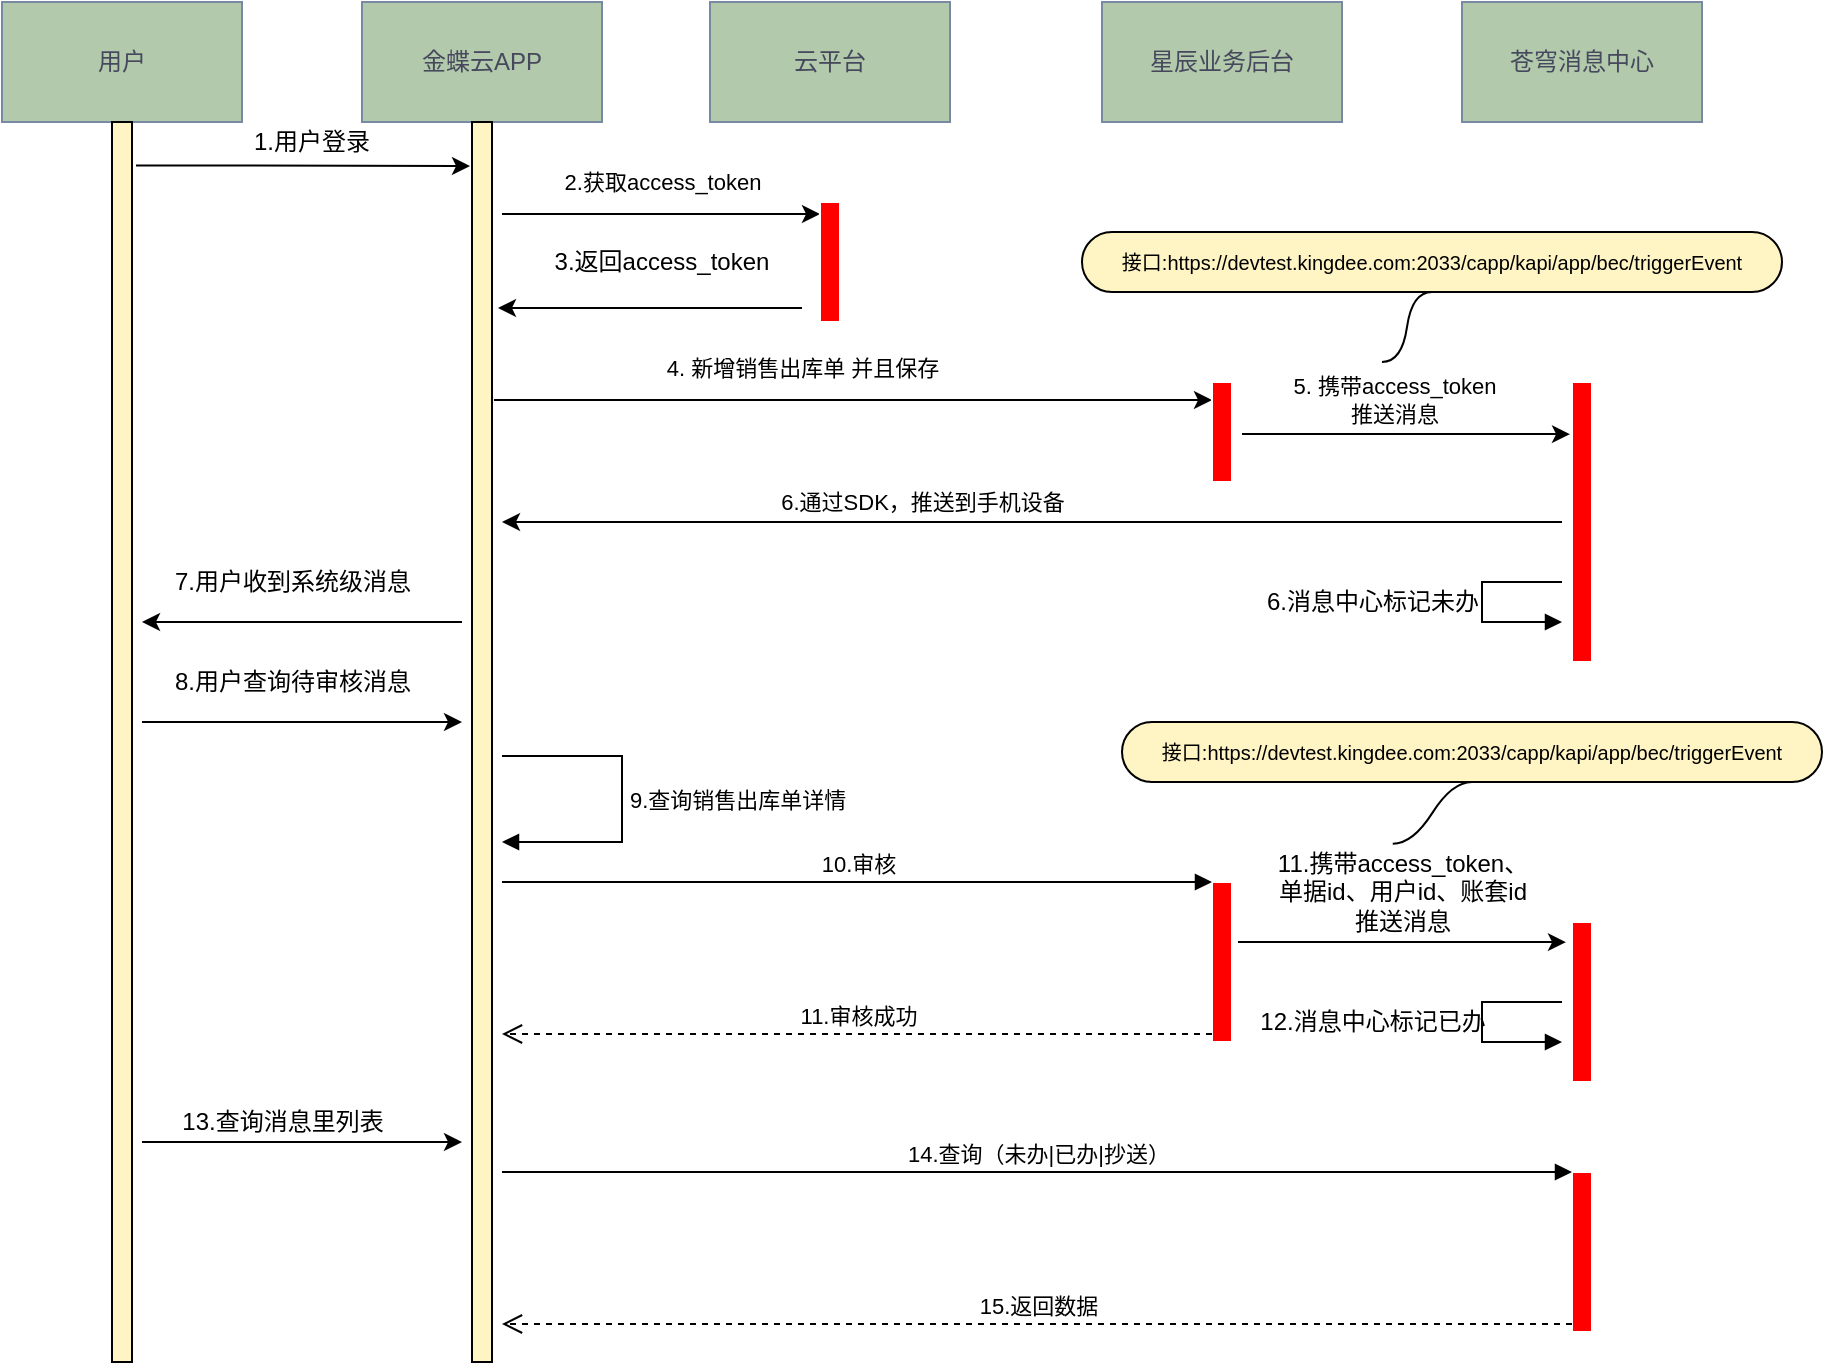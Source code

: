 <mxfile version="14.5.8" type="github">
  <diagram id="_HqFRDxbVKVlbJKqddwO" name="Page-1">
    <mxGraphModel dx="1098" dy="635" grid="1" gridSize="10" guides="1" tooltips="1" connect="1" arrows="1" fold="1" page="1" pageScale="1" pageWidth="827" pageHeight="1169" math="0" shadow="0">
      <root>
        <mxCell id="0" />
        <mxCell id="1" parent="0" />
        <mxCell id="gOMvf-8AE3hnGqFUwbad-3" value="用户" style="rounded=0;whiteSpace=wrap;html=1;fillColor=#B2C9AB;strokeColor=#788AA3;fontColor=#46495D;" vertex="1" parent="1">
          <mxGeometry width="120" height="60" as="geometry" />
        </mxCell>
        <mxCell id="gOMvf-8AE3hnGqFUwbad-4" value="金蝶云APP" style="rounded=0;whiteSpace=wrap;html=1;fillColor=#B2C9AB;strokeColor=#788AA3;fontColor=#46495D;" vertex="1" parent="1">
          <mxGeometry x="180" width="120" height="60" as="geometry" />
        </mxCell>
        <mxCell id="gOMvf-8AE3hnGqFUwbad-5" value="星辰业务后台" style="rounded=0;whiteSpace=wrap;html=1;fillColor=#B2C9AB;strokeColor=#788AA3;fontColor=#46495D;" vertex="1" parent="1">
          <mxGeometry x="550" width="120" height="60" as="geometry" />
        </mxCell>
        <mxCell id="gOMvf-8AE3hnGqFUwbad-23" value="云平台" style="rounded=0;whiteSpace=wrap;html=1;fillColor=#B2C9AB;strokeColor=#788AA3;fontColor=#46495D;" vertex="1" parent="1">
          <mxGeometry x="354" width="120" height="60" as="geometry" />
        </mxCell>
        <mxCell id="gOMvf-8AE3hnGqFUwbad-30" value="苍穹消息中心" style="rounded=0;whiteSpace=wrap;html=1;fillColor=#B2C9AB;strokeColor=#788AA3;fontColor=#46495D;" vertex="1" parent="1">
          <mxGeometry x="730" width="120" height="60" as="geometry" />
        </mxCell>
        <mxCell id="gOMvf-8AE3hnGqFUwbad-36" value="" style="rounded=0;whiteSpace=wrap;html=1;fillColor=#FFF4C3;" vertex="1" parent="1">
          <mxGeometry x="55" y="60" width="10" height="620" as="geometry" />
        </mxCell>
        <mxCell id="gOMvf-8AE3hnGqFUwbad-37" value="" style="rounded=0;whiteSpace=wrap;html=1;fillColor=#FFF4C3;" vertex="1" parent="1">
          <mxGeometry x="235" y="60" width="10" height="620" as="geometry" />
        </mxCell>
        <mxCell id="gOMvf-8AE3hnGqFUwbad-38" value="" style="endArrow=classic;html=1;exitX=1.2;exitY=0.035;exitDx=0;exitDy=0;exitPerimeter=0;" edge="1" parent="1" source="gOMvf-8AE3hnGqFUwbad-36">
          <mxGeometry width="50" height="50" relative="1" as="geometry">
            <mxPoint x="70" y="130" as="sourcePoint" />
            <mxPoint x="234" y="82" as="targetPoint" />
          </mxGeometry>
        </mxCell>
        <mxCell id="gOMvf-8AE3hnGqFUwbad-39" value="1.用户登录" style="text;html=1;strokeColor=none;fillColor=none;align=center;verticalAlign=middle;whiteSpace=wrap;rounded=0;" vertex="1" parent="1">
          <mxGeometry x="120" y="60" width="70" height="20" as="geometry" />
        </mxCell>
        <mxCell id="gOMvf-8AE3hnGqFUwbad-40" value="" style="endArrow=classic;html=1;entryX=0;entryY=0;entryDx=0;entryDy=0;" edge="1" parent="1">
          <mxGeometry width="50" height="50" relative="1" as="geometry">
            <mxPoint x="250" y="106" as="sourcePoint" />
            <mxPoint x="409" y="106" as="targetPoint" />
          </mxGeometry>
        </mxCell>
        <mxCell id="gOMvf-8AE3hnGqFUwbad-50" value="2.获取access_token" style="edgeLabel;html=1;align=center;verticalAlign=middle;resizable=0;points=[];" vertex="1" connectable="0" parent="gOMvf-8AE3hnGqFUwbad-40">
          <mxGeometry x="0.157" y="-1" relative="1" as="geometry">
            <mxPoint x="-12" y="-17" as="offset" />
          </mxGeometry>
        </mxCell>
        <mxCell id="gOMvf-8AE3hnGqFUwbad-44" value="" style="endArrow=classic;html=1;" edge="1" parent="1">
          <mxGeometry width="50" height="50" relative="1" as="geometry">
            <mxPoint x="400" y="153" as="sourcePoint" />
            <mxPoint x="248" y="153" as="targetPoint" />
          </mxGeometry>
        </mxCell>
        <mxCell id="gOMvf-8AE3hnGqFUwbad-45" value="3.返回access_token" style="text;html=1;strokeColor=none;fillColor=none;align=center;verticalAlign=middle;whiteSpace=wrap;rounded=0;" vertex="1" parent="1">
          <mxGeometry x="270" y="120" width="120" height="20" as="geometry" />
        </mxCell>
        <mxCell id="gOMvf-8AE3hnGqFUwbad-53" value="" style="endArrow=classic;html=1;entryX=0;entryY=0;entryDx=0;entryDy=0;" edge="1" parent="1">
          <mxGeometry width="50" height="50" relative="1" as="geometry">
            <mxPoint x="246" y="199" as="sourcePoint" />
            <mxPoint x="605" y="199" as="targetPoint" />
          </mxGeometry>
        </mxCell>
        <mxCell id="gOMvf-8AE3hnGqFUwbad-54" value="4. 新增销售出库单 并且保存" style="edgeLabel;html=1;align=center;verticalAlign=middle;resizable=0;points=[];" vertex="1" connectable="0" parent="gOMvf-8AE3hnGqFUwbad-53">
          <mxGeometry x="0.157" y="-1" relative="1" as="geometry">
            <mxPoint x="-54" y="-17" as="offset" />
          </mxGeometry>
        </mxCell>
        <mxCell id="gOMvf-8AE3hnGqFUwbad-63" value="" style="endArrow=classic;html=1;entryX=-0.1;entryY=0.113;entryDx=0;entryDy=0;entryPerimeter=0;" edge="1" parent="1">
          <mxGeometry width="50" height="50" relative="1" as="geometry">
            <mxPoint x="620" y="216" as="sourcePoint" />
            <mxPoint x="784" y="216.063" as="targetPoint" />
          </mxGeometry>
        </mxCell>
        <mxCell id="gOMvf-8AE3hnGqFUwbad-64" value="5. 携带access_token&lt;br&gt;推送消息" style="edgeLabel;html=1;align=center;verticalAlign=middle;resizable=0;points=[];" vertex="1" connectable="0" parent="1">
          <mxGeometry x="700" y="199" as="geometry">
            <mxPoint x="-4" as="offset" />
          </mxGeometry>
        </mxCell>
        <mxCell id="gOMvf-8AE3hnGqFUwbad-65" value="" style="endArrow=classic;html=1;" edge="1" parent="1">
          <mxGeometry width="50" height="50" relative="1" as="geometry">
            <mxPoint x="780" y="260" as="sourcePoint" />
            <mxPoint x="250" y="260" as="targetPoint" />
          </mxGeometry>
        </mxCell>
        <mxCell id="gOMvf-8AE3hnGqFUwbad-66" value="6.通过SDK，推送到手机设备" style="edgeLabel;html=1;align=center;verticalAlign=middle;resizable=0;points=[];" vertex="1" connectable="0" parent="1">
          <mxGeometry x="460" y="250" as="geometry" />
        </mxCell>
        <mxCell id="gOMvf-8AE3hnGqFUwbad-69" value="" style="endArrow=classic;html=1;" edge="1" parent="1">
          <mxGeometry width="50" height="50" relative="1" as="geometry">
            <mxPoint x="230" y="310" as="sourcePoint" />
            <mxPoint x="70" y="310" as="targetPoint" />
          </mxGeometry>
        </mxCell>
        <mxCell id="gOMvf-8AE3hnGqFUwbad-72" value="7.用户收到系统级消息" style="text;html=1;align=center;verticalAlign=middle;resizable=0;points=[];autosize=1;strokeColor=none;" vertex="1" parent="1">
          <mxGeometry x="80" y="280" width="130" height="20" as="geometry" />
        </mxCell>
        <mxCell id="gOMvf-8AE3hnGqFUwbad-74" value="" style="endArrow=classic;html=1;" edge="1" parent="1">
          <mxGeometry width="50" height="50" relative="1" as="geometry">
            <mxPoint x="70" y="360" as="sourcePoint" />
            <mxPoint x="230" y="360" as="targetPoint" />
          </mxGeometry>
        </mxCell>
        <mxCell id="gOMvf-8AE3hnGqFUwbad-75" value="8.用户查询待审核消息" style="text;html=1;align=center;verticalAlign=middle;resizable=0;points=[];autosize=1;strokeColor=none;" vertex="1" parent="1">
          <mxGeometry x="80" y="330" width="130" height="20" as="geometry" />
        </mxCell>
        <mxCell id="gOMvf-8AE3hnGqFUwbad-84" value="9.查询销售出库单详情" style="edgeStyle=orthogonalEdgeStyle;html=1;align=left;spacingLeft=2;endArrow=block;rounded=0;" edge="1" parent="1">
          <mxGeometry relative="1" as="geometry">
            <mxPoint x="250" y="377" as="sourcePoint" />
            <Array as="points">
              <mxPoint x="310" y="377" />
              <mxPoint x="310" y="420" />
            </Array>
            <mxPoint x="250" y="420" as="targetPoint" />
          </mxGeometry>
        </mxCell>
        <mxCell id="gOMvf-8AE3hnGqFUwbad-86" value="" style="html=1;points=[];perimeter=orthogonalPerimeter;strokeColor=#FFFFFF;fillColor=#FF0000;" vertex="1" parent="1">
          <mxGeometry x="605" y="440" width="10" height="80" as="geometry" />
        </mxCell>
        <mxCell id="gOMvf-8AE3hnGqFUwbad-87" value="10.审核" style="html=1;verticalAlign=bottom;endArrow=block;entryX=0;entryY=0;" edge="1" target="gOMvf-8AE3hnGqFUwbad-86" parent="1">
          <mxGeometry relative="1" as="geometry">
            <mxPoint x="250" y="440" as="sourcePoint" />
          </mxGeometry>
        </mxCell>
        <mxCell id="gOMvf-8AE3hnGqFUwbad-88" value="11.审核成功" style="html=1;verticalAlign=bottom;endArrow=open;dashed=1;endSize=8;exitX=0;exitY=0.95;" edge="1" source="gOMvf-8AE3hnGqFUwbad-86" parent="1">
          <mxGeometry relative="1" as="geometry">
            <mxPoint x="250" y="516" as="targetPoint" />
          </mxGeometry>
        </mxCell>
        <mxCell id="gOMvf-8AE3hnGqFUwbad-89" value="" style="html=1;points=[];perimeter=orthogonalPerimeter;strokeColor=#FFFFFF;fillColor=#FF0000;" vertex="1" parent="1">
          <mxGeometry x="785" y="460" width="10" height="80" as="geometry" />
        </mxCell>
        <mxCell id="gOMvf-8AE3hnGqFUwbad-90" value="" style="endArrow=classic;html=1;entryX=-0.1;entryY=0.113;entryDx=0;entryDy=0;entryPerimeter=0;" edge="1" parent="1">
          <mxGeometry width="50" height="50" relative="1" as="geometry">
            <mxPoint x="618" y="470" as="sourcePoint" />
            <mxPoint x="782" y="470.063" as="targetPoint" />
          </mxGeometry>
        </mxCell>
        <mxCell id="gOMvf-8AE3hnGqFUwbad-91" value="11.携带access_token、&lt;br&gt;单据id、用户id、账套id&lt;br&gt;推送消息" style="text;html=1;align=center;verticalAlign=middle;resizable=0;points=[];autosize=1;strokeColor=none;" vertex="1" parent="1">
          <mxGeometry x="630" y="420" width="140" height="50" as="geometry" />
        </mxCell>
        <mxCell id="gOMvf-8AE3hnGqFUwbad-92" value="" style="edgeStyle=orthogonalEdgeStyle;html=1;align=left;spacingLeft=2;endArrow=block;rounded=0;" edge="1" parent="1">
          <mxGeometry relative="1" as="geometry">
            <mxPoint x="780" y="500" as="sourcePoint" />
            <Array as="points">
              <mxPoint x="740" y="500" />
              <mxPoint x="740" y="520" />
            </Array>
            <mxPoint x="780" y="520" as="targetPoint" />
          </mxGeometry>
        </mxCell>
        <mxCell id="gOMvf-8AE3hnGqFUwbad-93" value="12.消息中心标记已办" style="text;html=1;align=center;verticalAlign=middle;resizable=0;points=[];autosize=1;strokeColor=none;" vertex="1" parent="1">
          <mxGeometry x="620" y="500" width="130" height="20" as="geometry" />
        </mxCell>
        <mxCell id="gOMvf-8AE3hnGqFUwbad-94" value="" style="edgeStyle=orthogonalEdgeStyle;html=1;align=left;spacingLeft=2;endArrow=block;rounded=0;" edge="1" parent="1">
          <mxGeometry relative="1" as="geometry">
            <mxPoint x="780" y="290" as="sourcePoint" />
            <Array as="points">
              <mxPoint x="740" y="290" />
              <mxPoint x="740" y="310" />
            </Array>
            <mxPoint x="780" y="310" as="targetPoint" />
          </mxGeometry>
        </mxCell>
        <mxCell id="gOMvf-8AE3hnGqFUwbad-95" value="6.消息中心标记未办" style="text;html=1;align=center;verticalAlign=middle;resizable=0;points=[];autosize=1;strokeColor=none;" vertex="1" parent="1">
          <mxGeometry x="625" y="290" width="120" height="20" as="geometry" />
        </mxCell>
        <mxCell id="gOMvf-8AE3hnGqFUwbad-96" value="" style="html=1;points=[];perimeter=orthogonalPerimeter;strokeColor=#FFFFFF;fillColor=#FF0000;" vertex="1" parent="1">
          <mxGeometry x="785" y="190" width="10" height="140" as="geometry" />
        </mxCell>
        <mxCell id="gOMvf-8AE3hnGqFUwbad-97" value="" style="html=1;points=[];perimeter=orthogonalPerimeter;strokeColor=#FFFFFF;fillColor=#FF0000;" vertex="1" parent="1">
          <mxGeometry x="605" y="190" width="10" height="50" as="geometry" />
        </mxCell>
        <mxCell id="gOMvf-8AE3hnGqFUwbad-98" value="" style="html=1;points=[];perimeter=orthogonalPerimeter;strokeColor=#FFFFFF;fillColor=#FF0000;" vertex="1" parent="1">
          <mxGeometry x="409" y="100" width="10" height="60" as="geometry" />
        </mxCell>
        <mxCell id="gOMvf-8AE3hnGqFUwbad-100" value="" style="endArrow=classic;html=1;" edge="1" parent="1">
          <mxGeometry width="50" height="50" relative="1" as="geometry">
            <mxPoint x="70" y="570" as="sourcePoint" />
            <mxPoint x="230" y="570" as="targetPoint" />
          </mxGeometry>
        </mxCell>
        <mxCell id="gOMvf-8AE3hnGqFUwbad-101" value="13.查询消息里列表" style="text;html=1;align=center;verticalAlign=middle;resizable=0;points=[];autosize=1;strokeColor=none;" vertex="1" parent="1">
          <mxGeometry x="80" y="550" width="120" height="20" as="geometry" />
        </mxCell>
        <mxCell id="gOMvf-8AE3hnGqFUwbad-103" value="" style="html=1;points=[];perimeter=orthogonalPerimeter;strokeColor=#FFFFFF;fillColor=#FF0000;" vertex="1" parent="1">
          <mxGeometry x="785" y="585" width="10" height="80" as="geometry" />
        </mxCell>
        <mxCell id="gOMvf-8AE3hnGqFUwbad-104" value="14.查询（未办|已办|抄送）" style="html=1;verticalAlign=bottom;endArrow=block;entryX=0;entryY=0;" edge="1" target="gOMvf-8AE3hnGqFUwbad-103" parent="1">
          <mxGeometry relative="1" as="geometry">
            <mxPoint x="250" y="585" as="sourcePoint" />
          </mxGeometry>
        </mxCell>
        <mxCell id="gOMvf-8AE3hnGqFUwbad-105" value="15.返回数据" style="html=1;verticalAlign=bottom;endArrow=open;dashed=1;endSize=8;exitX=0;exitY=0.95;" edge="1" source="gOMvf-8AE3hnGqFUwbad-103" parent="1">
          <mxGeometry relative="1" as="geometry">
            <mxPoint x="250" y="661" as="targetPoint" />
          </mxGeometry>
        </mxCell>
        <mxCell id="gOMvf-8AE3hnGqFUwbad-106" value="接口:&lt;span lang=&quot;EN-US&quot; style=&quot;font-size: 10px;&quot;&gt;https://devtest.kingdee.com:2033/capp/kapi/app/bec/triggerEvent&lt;/span&gt;" style="whiteSpace=wrap;html=1;rounded=1;arcSize=50;align=center;verticalAlign=middle;strokeWidth=1;autosize=1;spacing=4;treeFolding=1;treeMoving=1;newEdgeStyle={&quot;edgeStyle&quot;:&quot;entityRelationEdgeStyle&quot;,&quot;startArrow&quot;:&quot;none&quot;,&quot;endArrow&quot;:&quot;none&quot;,&quot;segment&quot;:10,&quot;curved&quot;:1};fillColor=#FFF4C3;fontSize=10;" vertex="1" parent="1">
          <mxGeometry x="540" y="115" width="350" height="30" as="geometry" />
        </mxCell>
        <mxCell id="gOMvf-8AE3hnGqFUwbad-107" value="" style="edgeStyle=entityRelationEdgeStyle;startArrow=none;endArrow=none;segment=10;curved=1;entryX=0.5;entryY=1;entryDx=0;entryDy=0;" edge="1" target="gOMvf-8AE3hnGqFUwbad-106" parent="1">
          <mxGeometry relative="1" as="geometry">
            <mxPoint x="690" y="180" as="sourcePoint" />
          </mxGeometry>
        </mxCell>
        <mxCell id="gOMvf-8AE3hnGqFUwbad-108" value="接口:&lt;span lang=&quot;EN-US&quot; style=&quot;font-size: 10px;&quot;&gt;https://devtest.kingdee.com:2033/capp/kapi/app/bec/triggerEvent&lt;/span&gt;" style="whiteSpace=wrap;html=1;rounded=1;arcSize=50;align=center;verticalAlign=middle;strokeWidth=1;autosize=1;spacing=4;treeFolding=1;treeMoving=1;newEdgeStyle={&quot;edgeStyle&quot;:&quot;entityRelationEdgeStyle&quot;,&quot;startArrow&quot;:&quot;none&quot;,&quot;endArrow&quot;:&quot;none&quot;,&quot;segment&quot;:10,&quot;curved&quot;:1};fillColor=#FFF4C3;fontSize=10;" vertex="1" parent="1">
          <mxGeometry x="560" y="360" width="350" height="30" as="geometry" />
        </mxCell>
        <mxCell id="gOMvf-8AE3hnGqFUwbad-109" value="" style="edgeStyle=entityRelationEdgeStyle;startArrow=none;endArrow=none;segment=10;curved=1;entryX=0.5;entryY=1;entryDx=0;entryDy=0;exitX=0.467;exitY=0.017;exitDx=0;exitDy=0;exitPerimeter=0;" edge="1" parent="1" source="gOMvf-8AE3hnGqFUwbad-91" target="gOMvf-8AE3hnGqFUwbad-108">
          <mxGeometry relative="1" as="geometry">
            <mxPoint x="730" y="435" as="sourcePoint" />
            <mxPoint x="755" y="400" as="targetPoint" />
          </mxGeometry>
        </mxCell>
      </root>
    </mxGraphModel>
  </diagram>
</mxfile>
